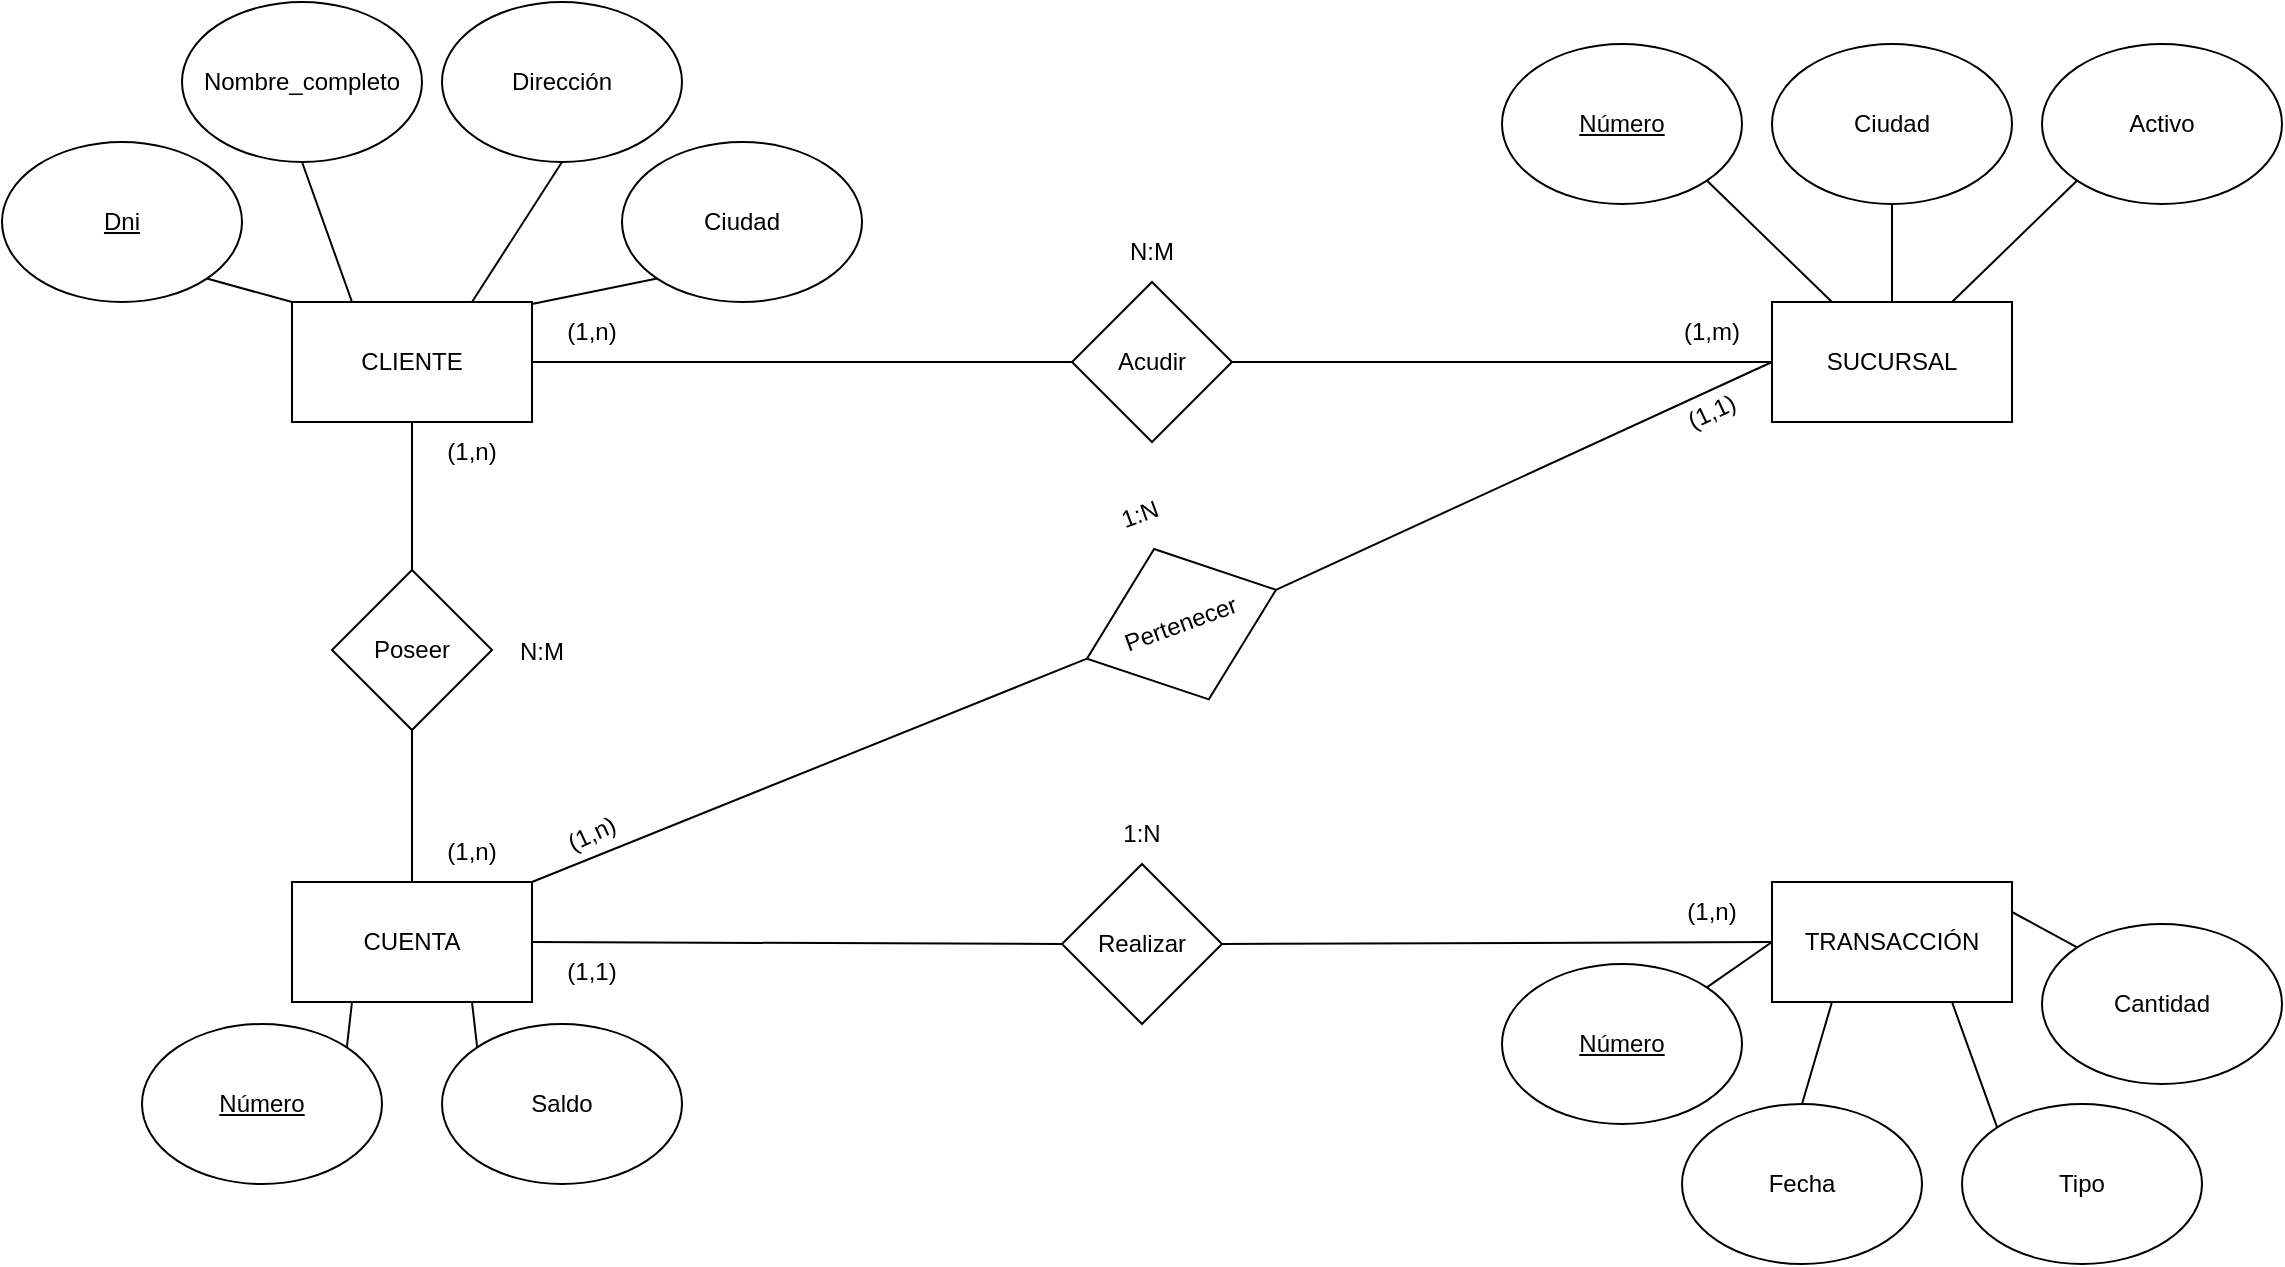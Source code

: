 <mxfile version="20.6.0" type="device"><diagram id="y8qKfQQCwh6Xxs_YBRr7" name="Page-1"><mxGraphModel dx="2062" dy="1179" grid="1" gridSize="10" guides="1" tooltips="1" connect="1" arrows="1" fold="1" page="1" pageScale="1" pageWidth="1169" pageHeight="827" math="0" shadow="0"><root><mxCell id="0"/><mxCell id="1" parent="0"/><mxCell id="8qwGg8zGwoduEfyAGhx0-1" value="CLIENTE" style="rounded=0;whiteSpace=wrap;html=1;" parent="1" vertex="1"><mxGeometry x="155" y="239" width="120" height="60" as="geometry"/></mxCell><mxCell id="8qwGg8zGwoduEfyAGhx0-2" value="TRANSACCIÓN" style="rounded=0;whiteSpace=wrap;html=1;" parent="1" vertex="1"><mxGeometry x="895" y="529" width="120" height="60" as="geometry"/></mxCell><mxCell id="8qwGg8zGwoduEfyAGhx0-3" value="CUENTA" style="rounded=0;whiteSpace=wrap;html=1;" parent="1" vertex="1"><mxGeometry x="155" y="529" width="120" height="60" as="geometry"/></mxCell><mxCell id="8qwGg8zGwoduEfyAGhx0-4" value="SUCURSAL" style="rounded=0;whiteSpace=wrap;html=1;" parent="1" vertex="1"><mxGeometry x="895" y="239" width="120" height="60" as="geometry"/></mxCell><mxCell id="8qwGg8zGwoduEfyAGhx0-5" value="&lt;u&gt;Dni&lt;/u&gt;" style="ellipse;whiteSpace=wrap;html=1;" parent="1" vertex="1"><mxGeometry x="10" y="159" width="120" height="80" as="geometry"/></mxCell><mxCell id="8qwGg8zGwoduEfyAGhx0-6" value="Ciudad" style="ellipse;whiteSpace=wrap;html=1;" parent="1" vertex="1"><mxGeometry x="320" y="159" width="120" height="80" as="geometry"/></mxCell><mxCell id="8qwGg8zGwoduEfyAGhx0-7" value="Dirección" style="ellipse;whiteSpace=wrap;html=1;" parent="1" vertex="1"><mxGeometry x="230" y="89" width="120" height="80" as="geometry"/></mxCell><mxCell id="8qwGg8zGwoduEfyAGhx0-8" value="Nombre_completo" style="ellipse;whiteSpace=wrap;html=1;" parent="1" vertex="1"><mxGeometry x="100" y="89" width="120" height="80" as="geometry"/></mxCell><mxCell id="8qwGg8zGwoduEfyAGhx0-9" value="" style="endArrow=none;html=1;rounded=0;entryX=0;entryY=1;entryDx=0;entryDy=0;" parent="1" target="8qwGg8zGwoduEfyAGhx0-6" edge="1"><mxGeometry width="50" height="50" relative="1" as="geometry"><mxPoint x="275" y="240" as="sourcePoint"/><mxPoint x="325" y="190" as="targetPoint"/></mxGeometry></mxCell><mxCell id="8qwGg8zGwoduEfyAGhx0-10" value="" style="endArrow=none;html=1;rounded=0;entryX=1;entryY=1;entryDx=0;entryDy=0;exitX=0;exitY=0;exitDx=0;exitDy=0;" parent="1" source="8qwGg8zGwoduEfyAGhx0-1" target="8qwGg8zGwoduEfyAGhx0-5" edge="1"><mxGeometry width="50" height="50" relative="1" as="geometry"><mxPoint x="150" y="237" as="sourcePoint"/><mxPoint x="347.574" y="237.284" as="targetPoint"/></mxGeometry></mxCell><mxCell id="8qwGg8zGwoduEfyAGhx0-11" value="" style="endArrow=none;html=1;rounded=0;entryX=0.5;entryY=1;entryDx=0;entryDy=0;exitX=0.75;exitY=0;exitDx=0;exitDy=0;" parent="1" source="8qwGg8zGwoduEfyAGhx0-1" target="8qwGg8zGwoduEfyAGhx0-7" edge="1"><mxGeometry width="50" height="50" relative="1" as="geometry"><mxPoint x="295" y="260" as="sourcePoint"/><mxPoint x="357.574" y="247.284" as="targetPoint"/></mxGeometry></mxCell><mxCell id="8qwGg8zGwoduEfyAGhx0-12" value="" style="endArrow=none;html=1;rounded=0;entryX=0.5;entryY=1;entryDx=0;entryDy=0;exitX=0.25;exitY=0;exitDx=0;exitDy=0;" parent="1" source="8qwGg8zGwoduEfyAGhx0-1" target="8qwGg8zGwoduEfyAGhx0-8" edge="1"><mxGeometry width="50" height="50" relative="1" as="geometry"><mxPoint x="255" y="249" as="sourcePoint"/><mxPoint x="300" y="179" as="targetPoint"/></mxGeometry></mxCell><mxCell id="8qwGg8zGwoduEfyAGhx0-13" value="&lt;u&gt;Número&lt;/u&gt;" style="ellipse;whiteSpace=wrap;html=1;" parent="1" vertex="1"><mxGeometry x="80" y="600" width="120" height="80" as="geometry"/></mxCell><mxCell id="8qwGg8zGwoduEfyAGhx0-14" value="Saldo" style="ellipse;whiteSpace=wrap;html=1;" parent="1" vertex="1"><mxGeometry x="230" y="600" width="120" height="80" as="geometry"/></mxCell><mxCell id="8qwGg8zGwoduEfyAGhx0-15" value="" style="endArrow=none;html=1;rounded=0;exitX=0;exitY=0;exitDx=0;exitDy=0;entryX=0.75;entryY=1;entryDx=0;entryDy=0;" parent="1" source="8qwGg8zGwoduEfyAGhx0-14" target="8qwGg8zGwoduEfyAGhx0-3" edge="1"><mxGeometry width="50" height="50" relative="1" as="geometry"><mxPoint x="350" y="480" as="sourcePoint"/><mxPoint x="400" y="430" as="targetPoint"/></mxGeometry></mxCell><mxCell id="8qwGg8zGwoduEfyAGhx0-16" value="" style="endArrow=none;html=1;rounded=0;exitX=1;exitY=0;exitDx=0;exitDy=0;entryX=0.25;entryY=1;entryDx=0;entryDy=0;" parent="1" source="8qwGg8zGwoduEfyAGhx0-13" target="8qwGg8zGwoduEfyAGhx0-3" edge="1"><mxGeometry width="50" height="50" relative="1" as="geometry"><mxPoint x="257.574" y="621.716" as="sourcePoint"/><mxPoint x="255" y="599" as="targetPoint"/></mxGeometry></mxCell><mxCell id="8qwGg8zGwoduEfyAGhx0-17" value="&lt;u&gt;Número&lt;/u&gt;" style="ellipse;whiteSpace=wrap;html=1;" parent="1" vertex="1"><mxGeometry x="760" y="570" width="120" height="80" as="geometry"/></mxCell><mxCell id="8qwGg8zGwoduEfyAGhx0-18" value="Fecha" style="ellipse;whiteSpace=wrap;html=1;" parent="1" vertex="1"><mxGeometry x="850" y="640" width="120" height="80" as="geometry"/></mxCell><mxCell id="8qwGg8zGwoduEfyAGhx0-19" value="Tipo" style="ellipse;whiteSpace=wrap;html=1;" parent="1" vertex="1"><mxGeometry x="990" y="640" width="120" height="80" as="geometry"/></mxCell><mxCell id="8qwGg8zGwoduEfyAGhx0-20" value="Cantidad" style="ellipse;whiteSpace=wrap;html=1;" parent="1" vertex="1"><mxGeometry x="1030" y="550" width="120" height="80" as="geometry"/></mxCell><mxCell id="8qwGg8zGwoduEfyAGhx0-21" value="" style="endArrow=none;html=1;rounded=0;exitX=1;exitY=0;exitDx=0;exitDy=0;entryX=0;entryY=0.5;entryDx=0;entryDy=0;" parent="1" source="8qwGg8zGwoduEfyAGhx0-17" target="8qwGg8zGwoduEfyAGhx0-2" edge="1"><mxGeometry width="50" height="50" relative="1" as="geometry"><mxPoint x="850" y="570" as="sourcePoint"/><mxPoint x="900" y="520" as="targetPoint"/></mxGeometry></mxCell><mxCell id="8qwGg8zGwoduEfyAGhx0-22" value="" style="endArrow=none;html=1;rounded=0;exitX=0.5;exitY=0;exitDx=0;exitDy=0;entryX=0.25;entryY=1;entryDx=0;entryDy=0;" parent="1" source="8qwGg8zGwoduEfyAGhx0-18" target="8qwGg8zGwoduEfyAGhx0-2" edge="1"><mxGeometry width="50" height="50" relative="1" as="geometry"><mxPoint x="872.426" y="591.716" as="sourcePoint"/><mxPoint x="905" y="569" as="targetPoint"/></mxGeometry></mxCell><mxCell id="8qwGg8zGwoduEfyAGhx0-23" value="" style="endArrow=none;html=1;rounded=0;exitX=0;exitY=0;exitDx=0;exitDy=0;entryX=0.75;entryY=1;entryDx=0;entryDy=0;" parent="1" source="8qwGg8zGwoduEfyAGhx0-19" target="8qwGg8zGwoduEfyAGhx0-2" edge="1"><mxGeometry width="50" height="50" relative="1" as="geometry"><mxPoint x="920" y="650" as="sourcePoint"/><mxPoint x="935" y="599" as="targetPoint"/></mxGeometry></mxCell><mxCell id="8qwGg8zGwoduEfyAGhx0-24" value="" style="endArrow=none;html=1;rounded=0;exitX=0;exitY=0;exitDx=0;exitDy=0;entryX=1;entryY=0.25;entryDx=0;entryDy=0;" parent="1" source="8qwGg8zGwoduEfyAGhx0-20" target="8qwGg8zGwoduEfyAGhx0-2" edge="1"><mxGeometry width="50" height="50" relative="1" as="geometry"><mxPoint x="1017.574" y="661.716" as="sourcePoint"/><mxPoint x="995.0" y="599" as="targetPoint"/></mxGeometry></mxCell><mxCell id="8qwGg8zGwoduEfyAGhx0-25" value="Activo" style="ellipse;whiteSpace=wrap;html=1;" parent="1" vertex="1"><mxGeometry x="1030" y="110" width="120" height="80" as="geometry"/></mxCell><mxCell id="8qwGg8zGwoduEfyAGhx0-26" value="Ciudad" style="ellipse;whiteSpace=wrap;html=1;" parent="1" vertex="1"><mxGeometry x="895" y="110" width="120" height="80" as="geometry"/></mxCell><mxCell id="8qwGg8zGwoduEfyAGhx0-27" value="&lt;u&gt;Número&lt;/u&gt;" style="ellipse;whiteSpace=wrap;html=1;" parent="1" vertex="1"><mxGeometry x="760" y="110" width="120" height="80" as="geometry"/></mxCell><mxCell id="8qwGg8zGwoduEfyAGhx0-29" value="" style="endArrow=none;html=1;rounded=0;entryX=1;entryY=1;entryDx=0;entryDy=0;exitX=0.25;exitY=0;exitDx=0;exitDy=0;" parent="1" source="8qwGg8zGwoduEfyAGhx0-4" target="8qwGg8zGwoduEfyAGhx0-27" edge="1"><mxGeometry width="50" height="50" relative="1" as="geometry"><mxPoint x="870" y="510" as="sourcePoint"/><mxPoint x="920" y="460" as="targetPoint"/></mxGeometry></mxCell><mxCell id="8qwGg8zGwoduEfyAGhx0-30" value="" style="endArrow=none;html=1;rounded=0;entryX=0.5;entryY=1;entryDx=0;entryDy=0;exitX=0.5;exitY=0;exitDx=0;exitDy=0;" parent="1" source="8qwGg8zGwoduEfyAGhx0-4" target="8qwGg8zGwoduEfyAGhx0-26" edge="1"><mxGeometry width="50" height="50" relative="1" as="geometry"><mxPoint x="935" y="249" as="sourcePoint"/><mxPoint x="872.426" y="188.284" as="targetPoint"/></mxGeometry></mxCell><mxCell id="8qwGg8zGwoduEfyAGhx0-31" value="" style="endArrow=none;html=1;rounded=0;entryX=0;entryY=1;entryDx=0;entryDy=0;exitX=0.75;exitY=0;exitDx=0;exitDy=0;" parent="1" source="8qwGg8zGwoduEfyAGhx0-4" target="8qwGg8zGwoduEfyAGhx0-25" edge="1"><mxGeometry width="50" height="50" relative="1" as="geometry"><mxPoint x="965" y="249" as="sourcePoint"/><mxPoint x="965" y="200" as="targetPoint"/></mxGeometry></mxCell><mxCell id="8qwGg8zGwoduEfyAGhx0-32" value="Pertenecer" style="rhombus;whiteSpace=wrap;html=1;rotation=-20;" parent="1" vertex="1"><mxGeometry x="549.44" y="360.1" width="100.6" height="80" as="geometry"/></mxCell><mxCell id="8qwGg8zGwoduEfyAGhx0-33" value="Realizar" style="rhombus;whiteSpace=wrap;html=1;" parent="1" vertex="1"><mxGeometry x="540" y="520" width="80" height="80" as="geometry"/></mxCell><mxCell id="8qwGg8zGwoduEfyAGhx0-34" value="Poseer" style="rhombus;whiteSpace=wrap;html=1;" parent="1" vertex="1"><mxGeometry x="175" y="373" width="80" height="80" as="geometry"/></mxCell><mxCell id="8qwGg8zGwoduEfyAGhx0-35" value="Acudir" style="rhombus;whiteSpace=wrap;html=1;" parent="1" vertex="1"><mxGeometry x="545" y="229" width="80" height="80" as="geometry"/></mxCell><mxCell id="8qwGg8zGwoduEfyAGhx0-36" value="" style="endArrow=none;html=1;rounded=0;exitX=1;exitY=0;exitDx=0;exitDy=0;entryX=0;entryY=0.5;entryDx=0;entryDy=0;" parent="1" source="8qwGg8zGwoduEfyAGhx0-3" target="8qwGg8zGwoduEfyAGhx0-32" edge="1"><mxGeometry width="50" height="50" relative="1" as="geometry"><mxPoint x="192.426" y="621.716" as="sourcePoint"/><mxPoint x="195" y="599" as="targetPoint"/></mxGeometry></mxCell><mxCell id="8qwGg8zGwoduEfyAGhx0-37" value="" style="endArrow=none;html=1;rounded=0;exitX=1;exitY=0.5;exitDx=0;exitDy=0;entryX=0;entryY=0.5;entryDx=0;entryDy=0;" parent="1" source="8qwGg8zGwoduEfyAGhx0-32" target="8qwGg8zGwoduEfyAGhx0-4" edge="1"><mxGeometry width="50" height="50" relative="1" as="geometry"><mxPoint x="285.0" y="539" as="sourcePoint"/><mxPoint x="575.359" y="443" as="targetPoint"/></mxGeometry></mxCell><mxCell id="8qwGg8zGwoduEfyAGhx0-38" value="" style="endArrow=none;html=1;rounded=0;entryX=0;entryY=0.5;entryDx=0;entryDy=0;exitX=1;exitY=0.5;exitDx=0;exitDy=0;" parent="1" source="8qwGg8zGwoduEfyAGhx0-1" target="8qwGg8zGwoduEfyAGhx0-35" edge="1"><mxGeometry width="50" height="50" relative="1" as="geometry"><mxPoint x="285.0" y="250" as="sourcePoint"/><mxPoint x="347.574" y="237.284" as="targetPoint"/></mxGeometry></mxCell><mxCell id="8qwGg8zGwoduEfyAGhx0-39" value="" style="endArrow=none;html=1;rounded=0;entryX=0;entryY=0.5;entryDx=0;entryDy=0;exitX=1;exitY=0.5;exitDx=0;exitDy=0;" parent="1" source="8qwGg8zGwoduEfyAGhx0-35" target="8qwGg8zGwoduEfyAGhx0-4" edge="1"><mxGeometry width="50" height="50" relative="1" as="geometry"><mxPoint x="285.0" y="279" as="sourcePoint"/><mxPoint x="555.0" y="279" as="targetPoint"/></mxGeometry></mxCell><mxCell id="8qwGg8zGwoduEfyAGhx0-40" value="" style="endArrow=none;html=1;rounded=0;entryX=0.5;entryY=0;entryDx=0;entryDy=0;exitX=0.5;exitY=1;exitDx=0;exitDy=0;" parent="1" source="8qwGg8zGwoduEfyAGhx0-1" target="8qwGg8zGwoduEfyAGhx0-34" edge="1"><mxGeometry width="50" height="50" relative="1" as="geometry"><mxPoint x="295.0" y="289" as="sourcePoint"/><mxPoint x="565.0" y="289" as="targetPoint"/></mxGeometry></mxCell><mxCell id="8qwGg8zGwoduEfyAGhx0-41" value="" style="endArrow=none;html=1;rounded=0;entryX=0.5;entryY=0;entryDx=0;entryDy=0;exitX=0.5;exitY=1;exitDx=0;exitDy=0;" parent="1" source="8qwGg8zGwoduEfyAGhx0-34" target="8qwGg8zGwoduEfyAGhx0-3" edge="1"><mxGeometry width="50" height="50" relative="1" as="geometry"><mxPoint x="225" y="309" as="sourcePoint"/><mxPoint x="225" y="383" as="targetPoint"/></mxGeometry></mxCell><mxCell id="8qwGg8zGwoduEfyAGhx0-42" value="" style="endArrow=none;html=1;rounded=0;entryX=0;entryY=0.5;entryDx=0;entryDy=0;exitX=1;exitY=0.5;exitDx=0;exitDy=0;" parent="1" source="8qwGg8zGwoduEfyAGhx0-33" target="8qwGg8zGwoduEfyAGhx0-2" edge="1"><mxGeometry width="50" height="50" relative="1" as="geometry"><mxPoint x="225" y="463" as="sourcePoint"/><mxPoint x="225" y="539" as="targetPoint"/></mxGeometry></mxCell><mxCell id="8qwGg8zGwoduEfyAGhx0-43" value="" style="endArrow=none;html=1;rounded=0;entryX=0;entryY=0.5;entryDx=0;entryDy=0;exitX=1;exitY=0.5;exitDx=0;exitDy=0;" parent="1" source="8qwGg8zGwoduEfyAGhx0-3" target="8qwGg8zGwoduEfyAGhx0-33" edge="1"><mxGeometry width="50" height="50" relative="1" as="geometry"><mxPoint x="965" y="463" as="sourcePoint"/><mxPoint x="965" y="539" as="targetPoint"/></mxGeometry></mxCell><mxCell id="8qwGg8zGwoduEfyAGhx0-44" value="1:N" style="text;html=1;strokeColor=none;fillColor=none;align=center;verticalAlign=middle;whiteSpace=wrap;rounded=0;rotation=-20;" parent="1" vertex="1"><mxGeometry x="549.44" y="330.1" width="60" height="30" as="geometry"/></mxCell><mxCell id="8qwGg8zGwoduEfyAGhx0-45" value="N:M" style="text;html=1;strokeColor=none;fillColor=none;align=center;verticalAlign=middle;whiteSpace=wrap;rounded=0;rotation=0;" parent="1" vertex="1"><mxGeometry x="250.0" y="398.5" width="60" height="30" as="geometry"/></mxCell><mxCell id="8qwGg8zGwoduEfyAGhx0-46" value="N:M" style="text;html=1;strokeColor=none;fillColor=none;align=center;verticalAlign=middle;whiteSpace=wrap;rounded=0;rotation=0;" parent="1" vertex="1"><mxGeometry x="555" y="199.0" width="60" height="30" as="geometry"/></mxCell><mxCell id="8qwGg8zGwoduEfyAGhx0-47" value="1:N" style="text;html=1;strokeColor=none;fillColor=none;align=center;verticalAlign=middle;whiteSpace=wrap;rounded=0;rotation=0;" parent="1" vertex="1"><mxGeometry x="550" y="490" width="60" height="30" as="geometry"/></mxCell><mxCell id="8qwGg8zGwoduEfyAGhx0-51" value="(1,n)" style="text;html=1;strokeColor=none;fillColor=none;align=center;verticalAlign=middle;whiteSpace=wrap;rounded=0;rotation=0;" parent="1" vertex="1"><mxGeometry x="215.0" y="299" width="60" height="30" as="geometry"/></mxCell><mxCell id="8qwGg8zGwoduEfyAGhx0-52" value="(1,n)" style="text;html=1;strokeColor=none;fillColor=none;align=center;verticalAlign=middle;whiteSpace=wrap;rounded=0;rotation=0;" parent="1" vertex="1"><mxGeometry x="215.0" y="499" width="60" height="30" as="geometry"/></mxCell><mxCell id="8qwGg8zGwoduEfyAGhx0-53" value="(1,m)" style="text;html=1;strokeColor=none;fillColor=none;align=center;verticalAlign=middle;whiteSpace=wrap;rounded=0;rotation=0;" parent="1" vertex="1"><mxGeometry x="835" y="239" width="60" height="30" as="geometry"/></mxCell><mxCell id="8qwGg8zGwoduEfyAGhx0-54" value="(1,n)" style="text;html=1;strokeColor=none;fillColor=none;align=center;verticalAlign=middle;whiteSpace=wrap;rounded=0;rotation=0;" parent="1" vertex="1"><mxGeometry x="835" y="529" width="60" height="30" as="geometry"/></mxCell><mxCell id="8qwGg8zGwoduEfyAGhx0-55" value="(1,1)" style="text;html=1;strokeColor=none;fillColor=none;align=center;verticalAlign=middle;whiteSpace=wrap;rounded=0;rotation=0;" parent="1" vertex="1"><mxGeometry x="275.0" y="559" width="60" height="30" as="geometry"/></mxCell><mxCell id="8qwGg8zGwoduEfyAGhx0-56" value="(1,n)" style="text;html=1;strokeColor=none;fillColor=none;align=center;verticalAlign=middle;whiteSpace=wrap;rounded=0;rotation=-25;" parent="1" vertex="1"><mxGeometry x="275.0" y="490" width="60" height="30" as="geometry"/></mxCell><mxCell id="8qwGg8zGwoduEfyAGhx0-62" value="(1,1)" style="text;html=1;strokeColor=none;fillColor=none;align=center;verticalAlign=middle;whiteSpace=wrap;rounded=0;rotation=-25;" parent="1" vertex="1"><mxGeometry x="835" y="279" width="60" height="30" as="geometry"/></mxCell><mxCell id="8qwGg8zGwoduEfyAGhx0-65" value="(1,n)" style="text;html=1;strokeColor=none;fillColor=none;align=center;verticalAlign=middle;whiteSpace=wrap;rounded=0;rotation=0;" parent="1" vertex="1"><mxGeometry x="275.0" y="239" width="60" height="30" as="geometry"/></mxCell></root></mxGraphModel></diagram></mxfile>